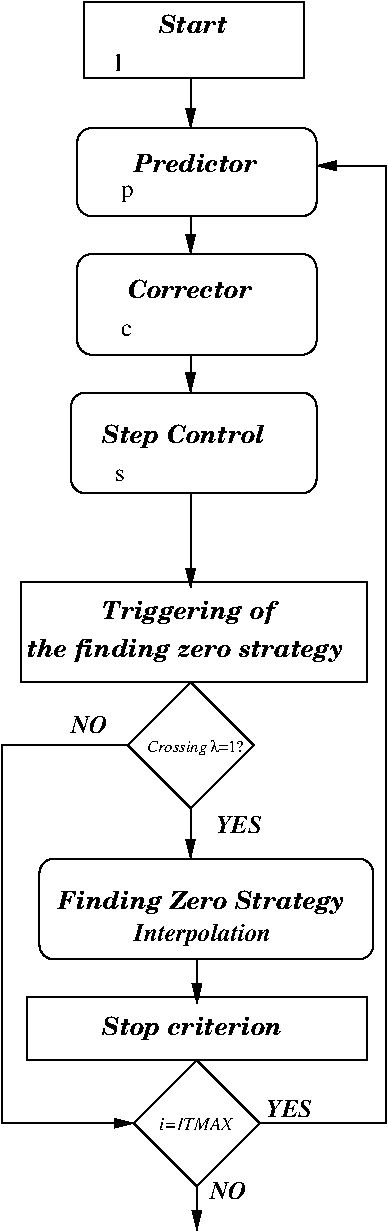 #FIG 3.2
Landscape
Center
Metric
A4      
100.00
Single
-2
1200 2
6 1620 5400 4005 6120
2 4 0 1 0 7 50 0 -1 0.000 0 0 7 0 0 5
	 4005 6120 4005 5400 1620 5400 1620 6120 4005 6120
4 0 0 50 0 27 12 0.0000 4 180 2040 1755 5760 Finding Zero Strategy\001
4 0 0 50 0 3 12 0.0000 4 180 1005 2295 5985 Interpolation\001
-6
6 1485 3420 3960 4140
2 2 0 1 0 7 50 -1 -1 0.000 0 0 -1 0 0 5
	 1485 3420 3960 3420 3960 4140 1485 4140 1485 3420
4 0 0 50 -1 27 12 0.0000 4 180 1215 2070 3690 Triggering of\001
4 0 0 50 -1 27 12 0.0000 4 180 2310 1530 3960 the finding zero strategy\001
-6
2 1 0 1 0 7 50 0 -1 0.000 0 0 -1 1 0 2
	1 1 1.00 60.00 120.00
	 2700 5040 2700 5400
2 1 0 1 0 7 50 0 -1 0.000 0 0 -1 1 0 2
	1 1 1.00 60.00 120.00
	 2745 6120 2745 6435
2 1 0 1 0 6 50 0 -1 0.000 0 0 -1 0 0 3
	 2700 5040 3150 4590 2700 4140
2 1 0 1 0 6 50 0 -1 0.000 0 0 -1 0 0 3
	 2700 4140 2250 4590 2700 5040
2 4 0 1 0 7 50 0 -1 0.000 0 0 7 0 0 5
	 3600 810 3600 180 1890 180 1890 810 3600 810
2 4 0 1 0 7 50 0 -1 0.000 0 0 7 0 0 5
	 3600 1800 3600 1080 1890 1080 1890 1800 3600 1800
2 4 0 1 0 7 50 0 -1 0.000 0 0 7 0 0 5
	 3600 2790 3600 2070 1845 2070 1845 2790 3600 2790
2 1 0 1 0 7 50 0 -1 0.000 0 0 -1 1 0 7
	1 1 1.00 60.00 120.00
	 2700 1800 2700 1845 2700 1890 2700 1935 2700 1980 2700 2025
	 2700 2070
2 1 0 1 0 7 50 0 -1 0.000 0 0 -1 1 0 2
	1 1 1.00 60.00 120.00
	 2700 810 2700 1080
2 1 0 1 0 7 50 0 -1 0.000 0 0 -1 1 0 2
	1 1 1.00 60.00 120.00
	 2700 -180 2700 180
2 2 0 1 0 7 50 0 -1 0.000 0 0 -1 0 0 5
	 1935 -720 3510 -720 3510 -180 1935 -180 1935 -720
2 1 0 1 0 7 50 0 -1 0.000 0 0 -1 1 0 2
	1 1 1.00 60.00 120.00
	 2700 2790 2700 3465
2 2 0 1 0 7 50 -1 -1 0.000 0 0 -1 0 0 5
	 1530 6390 3960 6390 3960 6840 1530 6840 1530 6390
2 1 0 1 0 6 50 0 -1 0.000 0 0 -1 0 0 3
	 2745 7740 3195 7290 2745 6840
2 1 0 1 0 7 50 0 -1 0.000 0 0 -1 1 0 4
	1 1 1.00 60.00 120.00
	 3195 7290 4095 7290 4095 450 3600 450
2 1 0 1 0 7 50 0 -1 0.000 0 0 -1 1 0 4
	1 1 1.00 60.00 120.00
	 2250 4590 1350 4590 1350 7290 2295 7290
2 1 0 1 0 7 50 0 -1 0.000 0 0 -1 1 0 2
	1 1 1.00 60.00 120.00
	 2745 7740 2745 8055
2 1 0 1 0 6 50 0 -1 0.000 0 0 -1 0 0 3
	 2745 6840 2295 7290 2745 7740
4 0 0 50 0 3 12 0.0000 4 135 270 1845 4500 NO\001
4 0 0 50 0 3 12 0.0000 4 135 345 2880 5220 YES\001
4 0 0 50 0 0 12 0.0000 4 135 90 2205 675 p\001
4 0 0 50 0 0 12 0.0000 4 90 90 2205 1665 c\001
4 0 0 50 0 0 12 0.0000 4 90 90 2160 2700 s\001
4 0 0 50 0 27 12 0.0000 4 135 870 2295 495 Predictor\001
4 0 0 50 0 27 12 0.0000 4 135 885 2250 1395 Corrector\001
4 0 0 50 0 27 12 0.0000 4 180 1170 2070 2430 Step Control\001
4 0 0 50 0 27 12 0.0000 4 135 480 2475 -495 Start\001
4 0 0 50 0 0 12 0.0000 4 135 45 2160 -225 l\001
4 0 0 50 -1 27 12 0.0000 4 180 1275 2070 6660 Stop criterion\001
4 0 0 50 0 3 12 0.0000 4 135 270 2835 7830 NO\001
4 0 0 50 0 3 12 0.0000 4 135 345 3240 7245 YES\001
4 0 0 50 -1 1 8 0.0000 4 120 435 2385 4635 Crossing\001
4 0 0 50 -1 1 9 0.0000 4 90 510 2475 7335 i=ITMAX\001
4 0 0 50 -1 32 8 0.0000 4 105 270 2835 4635 l=1?\001
